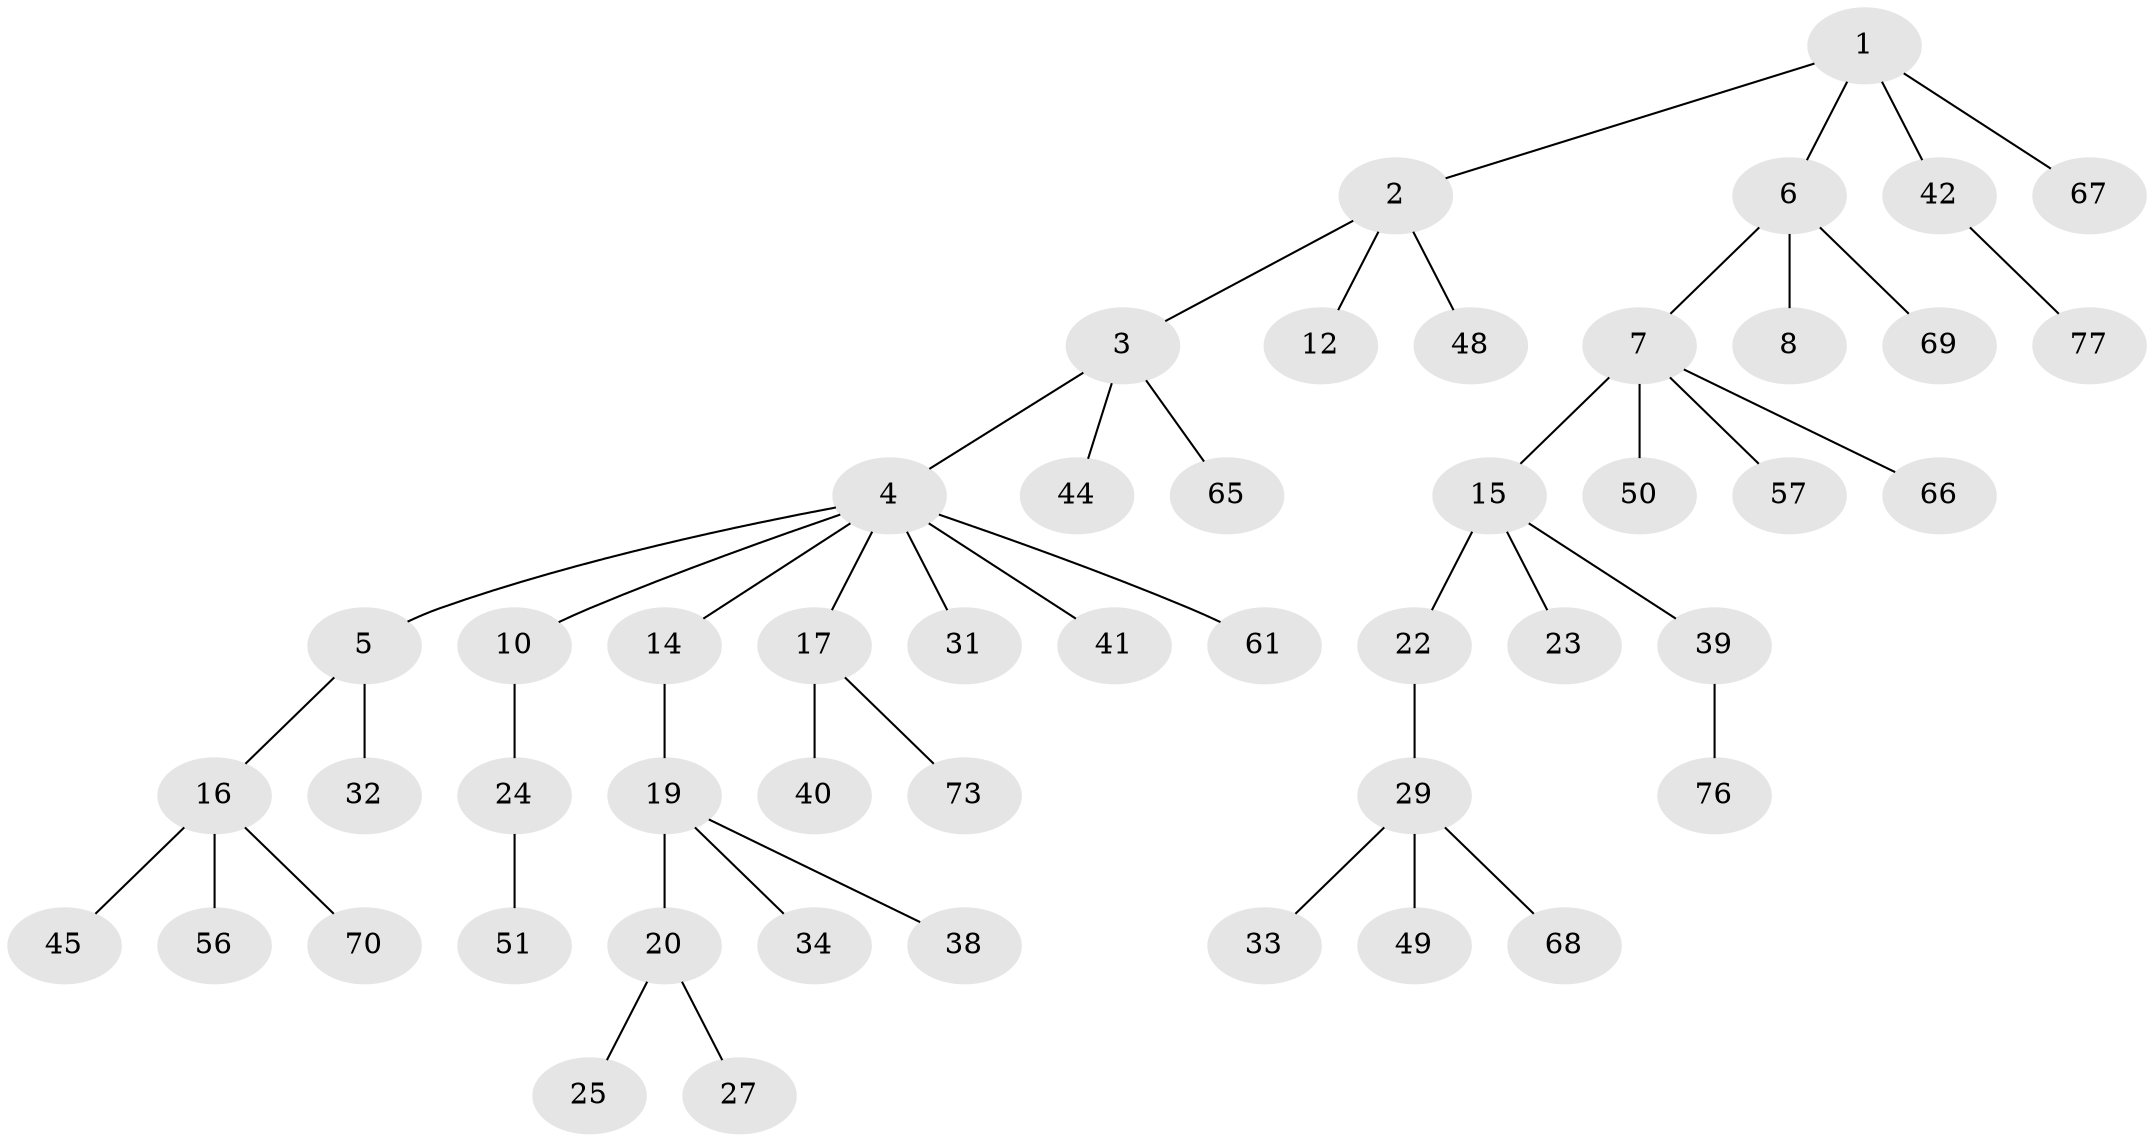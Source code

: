 // original degree distribution, {4: 0.14285714285714285, 5: 0.012987012987012988, 1: 0.4675324675324675, 6: 0.012987012987012988, 2: 0.2987012987012987, 3: 0.06493506493506493}
// Generated by graph-tools (version 1.1) at 2025/42/03/06/25 10:42:04]
// undirected, 49 vertices, 48 edges
graph export_dot {
graph [start="1"]
  node [color=gray90,style=filled];
  1;
  2 [super="+30"];
  3 [super="+26"];
  4 [super="+9"];
  5 [super="+36"];
  6 [super="+21"];
  7 [super="+11"];
  8;
  10 [super="+13"];
  12 [super="+74"];
  14 [super="+37"];
  15 [super="+18"];
  16 [super="+28"];
  17 [super="+72"];
  19 [super="+35"];
  20 [super="+60"];
  22 [super="+71"];
  23;
  24 [super="+52"];
  25 [super="+53"];
  27 [super="+55"];
  29 [super="+47"];
  31 [super="+54"];
  32;
  33 [super="+59"];
  34 [super="+43"];
  38;
  39 [super="+63"];
  40;
  41;
  42 [super="+62"];
  44 [super="+46"];
  45;
  48;
  49 [super="+64"];
  50;
  51 [super="+58"];
  56;
  57;
  61;
  65;
  66;
  67 [super="+75"];
  68;
  69;
  70;
  73;
  76;
  77;
  1 -- 2;
  1 -- 6;
  1 -- 42;
  1 -- 67;
  2 -- 3;
  2 -- 12;
  2 -- 48;
  3 -- 4;
  3 -- 65;
  3 -- 44;
  4 -- 5;
  4 -- 61;
  4 -- 17;
  4 -- 41;
  4 -- 10;
  4 -- 14;
  4 -- 31;
  5 -- 16;
  5 -- 32;
  6 -- 7;
  6 -- 8;
  6 -- 69;
  7 -- 15;
  7 -- 57;
  7 -- 66;
  7 -- 50;
  10 -- 24;
  14 -- 19;
  15 -- 22;
  15 -- 23;
  15 -- 39;
  16 -- 45;
  16 -- 56;
  16 -- 70;
  17 -- 40;
  17 -- 73;
  19 -- 20;
  19 -- 34;
  19 -- 38;
  20 -- 25;
  20 -- 27;
  22 -- 29;
  24 -- 51;
  29 -- 33;
  29 -- 49;
  29 -- 68;
  39 -- 76;
  42 -- 77;
}
